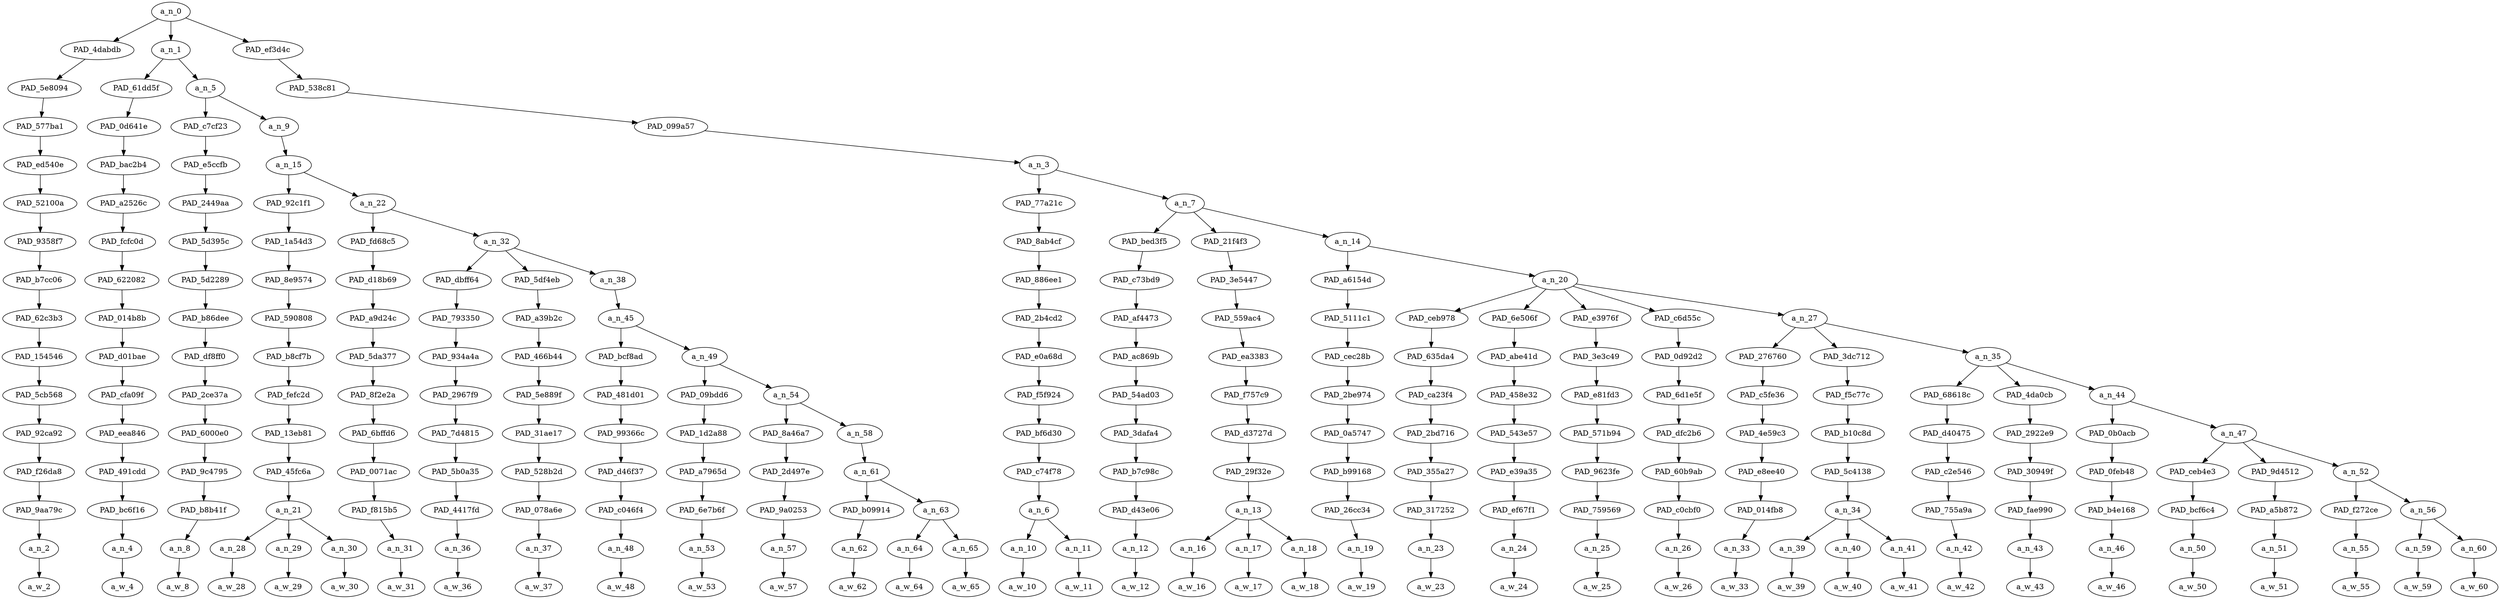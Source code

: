strict digraph "" {
	a_n_0	[div_dir=1,
		index=0,
		level=15,
		pos="10.978718171296295,15!",
		text_span="[0, 1, 2, 3, 4, 5, 6, 7, 8, 9, 10, 11, 12, 13, 14, 15, 16, 17, 18, 19, 20, 21, 22, 23, 24, 25, 26, 27, 28, 29, 30, 31, 32, 33, 34, \
35, 36, 37]",
		value=1.00000000];
	PAD_4dabdb	[div_dir=-1,
		index=1,
		level=14,
		pos="14.0,14!",
		text_span="[14]",
		value=0.01381108];
	a_n_0 -> PAD_4dabdb;
	a_n_1	[div_dir=1,
		index=0,
		level=14,
		pos="1.3951822916666667,14!",
		text_span="[0, 1, 2, 3, 4, 5, 6, 7, 8, 9, 10, 11, 12, 13]",
		value=0.22860116];
	a_n_0 -> a_n_1;
	PAD_ef3d4c	[div_dir=1,
		index=2,
		level=14,
		pos="17.540972222222223,14!",
		text_span="[15, 16, 17, 18, 19, 20, 21, 22, 23, 24, 25, 26, 27, 28, 29, 30, 31, 32, 33, 34, 35, 36, 37]",
		value=0.75711202];
	a_n_0 -> PAD_ef3d4c;
	PAD_5e8094	[div_dir=-1,
		index=2,
		level=13,
		pos="14.0,13!",
		text_span="[14]",
		value=0.01381108];
	PAD_4dabdb -> PAD_5e8094;
	PAD_577ba1	[div_dir=-1,
		index=3,
		level=12,
		pos="14.0,12!",
		text_span="[14]",
		value=0.01381108];
	PAD_5e8094 -> PAD_577ba1;
	PAD_ed540e	[div_dir=-1,
		index=3,
		level=11,
		pos="14.0,11!",
		text_span="[14]",
		value=0.01381108];
	PAD_577ba1 -> PAD_ed540e;
	PAD_52100a	[div_dir=-1,
		index=4,
		level=10,
		pos="14.0,10!",
		text_span="[14]",
		value=0.01381108];
	PAD_ed540e -> PAD_52100a;
	PAD_9358f7	[div_dir=-1,
		index=5,
		level=9,
		pos="14.0,9!",
		text_span="[14]",
		value=0.01381108];
	PAD_52100a -> PAD_9358f7;
	PAD_b7cc06	[div_dir=-1,
		index=7,
		level=8,
		pos="14.0,8!",
		text_span="[14]",
		value=0.01381108];
	PAD_9358f7 -> PAD_b7cc06;
	PAD_62c3b3	[div_dir=-1,
		index=7,
		level=7,
		pos="14.0,7!",
		text_span="[14]",
		value=0.01381108];
	PAD_b7cc06 -> PAD_62c3b3;
	PAD_154546	[div_dir=-1,
		index=8,
		level=6,
		pos="14.0,6!",
		text_span="[14]",
		value=0.01381108];
	PAD_62c3b3 -> PAD_154546;
	PAD_5cb568	[div_dir=-1,
		index=9,
		level=5,
		pos="14.0,5!",
		text_span="[14]",
		value=0.01381108];
	PAD_154546 -> PAD_5cb568;
	PAD_92ca92	[div_dir=-1,
		index=10,
		level=4,
		pos="14.0,4!",
		text_span="[14]",
		value=0.01381108];
	PAD_5cb568 -> PAD_92ca92;
	PAD_f26da8	[div_dir=-1,
		index=10,
		level=3,
		pos="14.0,3!",
		text_span="[14]",
		value=0.01381108];
	PAD_92ca92 -> PAD_f26da8;
	PAD_9aa79c	[div_dir=-1,
		index=11,
		level=2,
		pos="14.0,2!",
		text_span="[14]",
		value=0.01381108];
	PAD_f26da8 -> PAD_9aa79c;
	a_n_2	[div_dir=-1,
		index=14,
		level=1,
		pos="14.0,1!",
		text_span="[14]",
		value=0.01381108];
	PAD_9aa79c -> a_n_2;
	a_w_2	[div_dir=0,
		index=14,
		level=0,
		pos="14,0!",
		text_span="[14]",
		value=but];
	a_n_2 -> a_w_2;
	PAD_61dd5f	[div_dir=1,
		index=0,
		level=13,
		pos="0.0,13!",
		text_span="[0]",
		value=0.01861514];
	a_n_1 -> PAD_61dd5f;
	a_n_5	[div_dir=1,
		index=1,
		level=13,
		pos="2.7903645833333335,13!",
		text_span="[1, 2, 3, 4, 5, 6, 7, 8, 9, 10, 11, 12, 13]",
		value=0.20985463];
	a_n_1 -> a_n_5;
	PAD_0d641e	[div_dir=1,
		index=0,
		level=12,
		pos="0.0,12!",
		text_span="[0]",
		value=0.01861514];
	PAD_61dd5f -> PAD_0d641e;
	PAD_bac2b4	[div_dir=1,
		index=0,
		level=11,
		pos="0.0,11!",
		text_span="[0]",
		value=0.01861514];
	PAD_0d641e -> PAD_bac2b4;
	PAD_a2526c	[div_dir=1,
		index=0,
		level=10,
		pos="0.0,10!",
		text_span="[0]",
		value=0.01861514];
	PAD_bac2b4 -> PAD_a2526c;
	PAD_fcfc0d	[div_dir=1,
		index=0,
		level=9,
		pos="0.0,9!",
		text_span="[0]",
		value=0.01861514];
	PAD_a2526c -> PAD_fcfc0d;
	PAD_622082	[div_dir=1,
		index=0,
		level=8,
		pos="0.0,8!",
		text_span="[0]",
		value=0.01861514];
	PAD_fcfc0d -> PAD_622082;
	PAD_014b8b	[div_dir=1,
		index=0,
		level=7,
		pos="0.0,7!",
		text_span="[0]",
		value=0.01861514];
	PAD_622082 -> PAD_014b8b;
	PAD_d01bae	[div_dir=1,
		index=0,
		level=6,
		pos="0.0,6!",
		text_span="[0]",
		value=0.01861514];
	PAD_014b8b -> PAD_d01bae;
	PAD_cfa09f	[div_dir=1,
		index=0,
		level=5,
		pos="0.0,5!",
		text_span="[0]",
		value=0.01861514];
	PAD_d01bae -> PAD_cfa09f;
	PAD_eea846	[div_dir=1,
		index=0,
		level=4,
		pos="0.0,4!",
		text_span="[0]",
		value=0.01861514];
	PAD_cfa09f -> PAD_eea846;
	PAD_491cdd	[div_dir=1,
		index=0,
		level=3,
		pos="0.0,3!",
		text_span="[0]",
		value=0.01861514];
	PAD_eea846 -> PAD_491cdd;
	PAD_bc6f16	[div_dir=1,
		index=0,
		level=2,
		pos="0.0,2!",
		text_span="[0]",
		value=0.01861514];
	PAD_491cdd -> PAD_bc6f16;
	a_n_4	[div_dir=1,
		index=0,
		level=1,
		pos="0.0,1!",
		text_span="[0]",
		value=0.01861514];
	PAD_bc6f16 -> a_n_4;
	a_w_4	[div_dir=0,
		index=0,
		level=0,
		pos="0,0!",
		text_span="[0]",
		value=i];
	a_n_4 -> a_w_4;
	PAD_c7cf23	[div_dir=1,
		index=1,
		level=12,
		pos="1.0,12!",
		text_span="[1]",
		value=0.01689785];
	a_n_5 -> PAD_c7cf23;
	a_n_9	[div_dir=1,
		index=2,
		level=12,
		pos="4.580729166666667,12!",
		text_span="[2, 3, 4, 5, 6, 7, 8, 9, 10, 11, 12, 13]",
		value=0.19286355];
	a_n_5 -> a_n_9;
	PAD_e5ccfb	[div_dir=1,
		index=1,
		level=11,
		pos="1.0,11!",
		text_span="[1]",
		value=0.01689785];
	PAD_c7cf23 -> PAD_e5ccfb;
	PAD_2449aa	[div_dir=1,
		index=1,
		level=10,
		pos="1.0,10!",
		text_span="[1]",
		value=0.01689785];
	PAD_e5ccfb -> PAD_2449aa;
	PAD_5d395c	[div_dir=1,
		index=1,
		level=9,
		pos="1.0,9!",
		text_span="[1]",
		value=0.01689785];
	PAD_2449aa -> PAD_5d395c;
	PAD_5d2289	[div_dir=1,
		index=1,
		level=8,
		pos="1.0,8!",
		text_span="[1]",
		value=0.01689785];
	PAD_5d395c -> PAD_5d2289;
	PAD_b86dee	[div_dir=1,
		index=1,
		level=7,
		pos="1.0,7!",
		text_span="[1]",
		value=0.01689785];
	PAD_5d2289 -> PAD_b86dee;
	PAD_df8ff0	[div_dir=1,
		index=1,
		level=6,
		pos="1.0,6!",
		text_span="[1]",
		value=0.01689785];
	PAD_b86dee -> PAD_df8ff0;
	PAD_2ce37a	[div_dir=1,
		index=1,
		level=5,
		pos="1.0,5!",
		text_span="[1]",
		value=0.01689785];
	PAD_df8ff0 -> PAD_2ce37a;
	PAD_6000e0	[div_dir=1,
		index=1,
		level=4,
		pos="1.0,4!",
		text_span="[1]",
		value=0.01689785];
	PAD_2ce37a -> PAD_6000e0;
	PAD_9c4795	[div_dir=1,
		index=1,
		level=3,
		pos="1.0,3!",
		text_span="[1]",
		value=0.01689785];
	PAD_6000e0 -> PAD_9c4795;
	PAD_b8b41f	[div_dir=1,
		index=1,
		level=2,
		pos="1.0,2!",
		text_span="[1]",
		value=0.01689785];
	PAD_9c4795 -> PAD_b8b41f;
	a_n_8	[div_dir=1,
		index=1,
		level=1,
		pos="1.0,1!",
		text_span="[1]",
		value=0.01689785];
	PAD_b8b41f -> a_n_8;
	a_w_8	[div_dir=0,
		index=1,
		level=0,
		pos="1,0!",
		text_span="[1]",
		value=know];
	a_n_8 -> a_w_8;
	a_n_15	[div_dir=1,
		index=2,
		level=11,
		pos="4.580729166666667,11!",
		text_span="[2, 3, 4, 5, 6, 7, 8, 9, 10, 11, 12, 13]",
		value=0.19278354];
	a_n_9 -> a_n_15;
	PAD_92c1f1	[div_dir=1,
		index=2,
		level=10,
		pos="3.0,10!",
		text_span="[2, 3, 4]",
		value=0.05016528];
	a_n_15 -> PAD_92c1f1;
	a_n_22	[div_dir=1,
		index=3,
		level=10,
		pos="6.161458333333334,10!",
		text_span="[5, 6, 7, 8, 9, 10, 11, 12, 13]",
		value=0.14253825];
	a_n_15 -> a_n_22;
	PAD_1a54d3	[div_dir=1,
		index=2,
		level=9,
		pos="3.0,9!",
		text_span="[2, 3, 4]",
		value=0.05016528];
	PAD_92c1f1 -> PAD_1a54d3;
	PAD_8e9574	[div_dir=1,
		index=2,
		level=8,
		pos="3.0,8!",
		text_span="[2, 3, 4]",
		value=0.05016528];
	PAD_1a54d3 -> PAD_8e9574;
	PAD_590808	[div_dir=1,
		index=2,
		level=7,
		pos="3.0,7!",
		text_span="[2, 3, 4]",
		value=0.05016528];
	PAD_8e9574 -> PAD_590808;
	PAD_b8cf7b	[div_dir=1,
		index=2,
		level=6,
		pos="3.0,6!",
		text_span="[2, 3, 4]",
		value=0.05016528];
	PAD_590808 -> PAD_b8cf7b;
	PAD_fefc2d	[div_dir=1,
		index=2,
		level=5,
		pos="3.0,5!",
		text_span="[2, 3, 4]",
		value=0.05016528];
	PAD_b8cf7b -> PAD_fefc2d;
	PAD_13eb81	[div_dir=1,
		index=2,
		level=4,
		pos="3.0,4!",
		text_span="[2, 3, 4]",
		value=0.05016528];
	PAD_fefc2d -> PAD_13eb81;
	PAD_45fc6a	[div_dir=1,
		index=2,
		level=3,
		pos="3.0,3!",
		text_span="[2, 3, 4]",
		value=0.05016528];
	PAD_13eb81 -> PAD_45fc6a;
	a_n_21	[div_dir=1,
		index=2,
		level=2,
		pos="3.0,2!",
		text_span="[2, 3, 4]",
		value=0.05016528];
	PAD_45fc6a -> a_n_21;
	a_n_28	[div_dir=1,
		index=2,
		level=1,
		pos="2.0,1!",
		text_span="[2]",
		value=0.01495172];
	a_n_21 -> a_n_28;
	a_n_29	[div_dir=-1,
		index=3,
		level=1,
		pos="3.0,1!",
		text_span="[3]",
		value=0.01676334];
	a_n_21 -> a_n_29;
	a_n_30	[div_dir=-1,
		index=4,
		level=1,
		pos="4.0,1!",
		text_span="[4]",
		value=0.01841698];
	a_n_21 -> a_n_30;
	a_w_28	[div_dir=0,
		index=2,
		level=0,
		pos="2,0!",
		text_span="[2]",
		value=my];
	a_n_28 -> a_w_28;
	a_w_29	[div_dir=0,
		index=3,
		level=0,
		pos="3,0!",
		text_span="[3]",
		value=previous];
	a_n_29 -> a_w_29;
	a_w_30	[div_dir=0,
		index=4,
		level=0,
		pos="4,0!",
		text_span="[4]",
		value=post];
	a_n_30 -> a_w_30;
	PAD_fd68c5	[div_dir=-1,
		index=3,
		level=9,
		pos="5.0,9!",
		text_span="[5]",
		value=0.01362501];
	a_n_22 -> PAD_fd68c5;
	a_n_32	[div_dir=1,
		index=4,
		level=9,
		pos="7.322916666666667,9!",
		text_span="[6, 7, 8, 9, 10, 11, 12, 13]",
		value=0.12884018];
	a_n_22 -> a_n_32;
	PAD_d18b69	[div_dir=-1,
		index=3,
		level=8,
		pos="5.0,8!",
		text_span="[5]",
		value=0.01362501];
	PAD_fd68c5 -> PAD_d18b69;
	PAD_a9d24c	[div_dir=-1,
		index=3,
		level=7,
		pos="5.0,7!",
		text_span="[5]",
		value=0.01362501];
	PAD_d18b69 -> PAD_a9d24c;
	PAD_5da377	[div_dir=-1,
		index=3,
		level=6,
		pos="5.0,6!",
		text_span="[5]",
		value=0.01362501];
	PAD_a9d24c -> PAD_5da377;
	PAD_8f2e2a	[div_dir=-1,
		index=3,
		level=5,
		pos="5.0,5!",
		text_span="[5]",
		value=0.01362501];
	PAD_5da377 -> PAD_8f2e2a;
	PAD_6bffd6	[div_dir=-1,
		index=3,
		level=4,
		pos="5.0,4!",
		text_span="[5]",
		value=0.01362501];
	PAD_8f2e2a -> PAD_6bffd6;
	PAD_0071ac	[div_dir=-1,
		index=3,
		level=3,
		pos="5.0,3!",
		text_span="[5]",
		value=0.01362501];
	PAD_6bffd6 -> PAD_0071ac;
	PAD_f815b5	[div_dir=-1,
		index=3,
		level=2,
		pos="5.0,2!",
		text_span="[5]",
		value=0.01362501];
	PAD_0071ac -> PAD_f815b5;
	a_n_31	[div_dir=-1,
		index=5,
		level=1,
		pos="5.0,1!",
		text_span="[5]",
		value=0.01362501];
	PAD_f815b5 -> a_n_31;
	a_w_31	[div_dir=0,
		index=5,
		level=0,
		pos="5,0!",
		text_span="[5]",
		value=was];
	a_n_31 -> a_w_31;
	PAD_dbff64	[div_dir=1,
		index=4,
		level=8,
		pos="6.0,8!",
		text_span="[6]",
		value=0.01237851];
	a_n_32 -> PAD_dbff64;
	PAD_5df4eb	[div_dir=1,
		index=5,
		level=8,
		pos="7.0,8!",
		text_span="[7]",
		value=0.03217468];
	a_n_32 -> PAD_5df4eb;
	a_n_38	[div_dir=1,
		index=6,
		level=8,
		pos="8.96875,8!",
		text_span="[8, 9, 10, 11, 12, 13]",
		value=0.08420288];
	a_n_32 -> a_n_38;
	PAD_793350	[div_dir=1,
		index=4,
		level=7,
		pos="6.0,7!",
		text_span="[6]",
		value=0.01237851];
	PAD_dbff64 -> PAD_793350;
	PAD_934a4a	[div_dir=1,
		index=4,
		level=6,
		pos="6.0,6!",
		text_span="[6]",
		value=0.01237851];
	PAD_793350 -> PAD_934a4a;
	PAD_2967f9	[div_dir=1,
		index=4,
		level=5,
		pos="6.0,5!",
		text_span="[6]",
		value=0.01237851];
	PAD_934a4a -> PAD_2967f9;
	PAD_7d4815	[div_dir=1,
		index=4,
		level=4,
		pos="6.0,4!",
		text_span="[6]",
		value=0.01237851];
	PAD_2967f9 -> PAD_7d4815;
	PAD_5b0a35	[div_dir=1,
		index=4,
		level=3,
		pos="6.0,3!",
		text_span="[6]",
		value=0.01237851];
	PAD_7d4815 -> PAD_5b0a35;
	PAD_4417fd	[div_dir=1,
		index=4,
		level=2,
		pos="6.0,2!",
		text_span="[6]",
		value=0.01237851];
	PAD_5b0a35 -> PAD_4417fd;
	a_n_36	[div_dir=1,
		index=6,
		level=1,
		pos="6.0,1!",
		text_span="[6]",
		value=0.01237851];
	PAD_4417fd -> a_n_36;
	a_w_36	[div_dir=0,
		index=6,
		level=0,
		pos="6,0!",
		text_span="[6]",
		value=pretty];
	a_n_36 -> a_w_36;
	PAD_a39b2c	[div_dir=1,
		index=5,
		level=7,
		pos="7.0,7!",
		text_span="[7]",
		value=0.03217468];
	PAD_5df4eb -> PAD_a39b2c;
	PAD_466b44	[div_dir=1,
		index=5,
		level=6,
		pos="7.0,6!",
		text_span="[7]",
		value=0.03217468];
	PAD_a39b2c -> PAD_466b44;
	PAD_5e889f	[div_dir=1,
		index=5,
		level=5,
		pos="7.0,5!",
		text_span="[7]",
		value=0.03217468];
	PAD_466b44 -> PAD_5e889f;
	PAD_31ae17	[div_dir=1,
		index=5,
		level=4,
		pos="7.0,4!",
		text_span="[7]",
		value=0.03217468];
	PAD_5e889f -> PAD_31ae17;
	PAD_528b2d	[div_dir=1,
		index=5,
		level=3,
		pos="7.0,3!",
		text_span="[7]",
		value=0.03217468];
	PAD_31ae17 -> PAD_528b2d;
	PAD_078a6e	[div_dir=1,
		index=5,
		level=2,
		pos="7.0,2!",
		text_span="[7]",
		value=0.03217468];
	PAD_528b2d -> PAD_078a6e;
	a_n_37	[div_dir=1,
		index=7,
		level=1,
		pos="7.0,1!",
		text_span="[7]",
		value=0.03217468];
	PAD_078a6e -> a_n_37;
	a_w_37	[div_dir=0,
		index=7,
		level=0,
		pos="7,0!",
		text_span="[7]",
		value=cucked];
	a_n_37 -> a_w_37;
	a_n_45	[div_dir=1,
		index=6,
		level=7,
		pos="8.96875,7!",
		text_span="[8, 9, 10, 11, 12, 13]",
		value=0.08418683];
	a_n_38 -> a_n_45;
	PAD_bcf8ad	[div_dir=1,
		index=6,
		level=6,
		pos="8.0,6!",
		text_span="[8]",
		value=0.01163744];
	a_n_45 -> PAD_bcf8ad;
	a_n_49	[div_dir=-1,
		index=7,
		level=6,
		pos="9.9375,6!",
		text_span="[9, 10, 11, 12, 13]",
		value=0.07253334];
	a_n_45 -> a_n_49;
	PAD_481d01	[div_dir=1,
		index=6,
		level=5,
		pos="8.0,5!",
		text_span="[8]",
		value=0.01163744];
	PAD_bcf8ad -> PAD_481d01;
	PAD_99366c	[div_dir=1,
		index=6,
		level=4,
		pos="8.0,4!",
		text_span="[8]",
		value=0.01163744];
	PAD_481d01 -> PAD_99366c;
	PAD_d46f37	[div_dir=1,
		index=6,
		level=3,
		pos="8.0,3!",
		text_span="[8]",
		value=0.01163744];
	PAD_99366c -> PAD_d46f37;
	PAD_c046f4	[div_dir=1,
		index=6,
		level=2,
		pos="8.0,2!",
		text_span="[8]",
		value=0.01163744];
	PAD_d46f37 -> PAD_c046f4;
	a_n_48	[div_dir=1,
		index=8,
		level=1,
		pos="8.0,1!",
		text_span="[8]",
		value=0.01163744];
	PAD_c046f4 -> a_n_48;
	a_w_48	[div_dir=0,
		index=8,
		level=0,
		pos="8,0!",
		text_span="[8]",
		value=i1];
	a_n_48 -> a_w_48;
	PAD_09bdd6	[div_dir=1,
		index=7,
		level=5,
		pos="9.0,5!",
		text_span="[9]",
		value=0.01254735];
	a_n_49 -> PAD_09bdd6;
	a_n_54	[div_dir=-1,
		index=8,
		level=5,
		pos="10.875,5!",
		text_span="[10, 11, 12, 13]",
		value=0.05998543];
	a_n_49 -> a_n_54;
	PAD_1d2a88	[div_dir=1,
		index=7,
		level=4,
		pos="9.0,4!",
		text_span="[9]",
		value=0.01254735];
	PAD_09bdd6 -> PAD_1d2a88;
	PAD_a7965d	[div_dir=1,
		index=7,
		level=3,
		pos="9.0,3!",
		text_span="[9]",
		value=0.01254735];
	PAD_1d2a88 -> PAD_a7965d;
	PAD_6e7b6f	[div_dir=1,
		index=7,
		level=2,
		pos="9.0,2!",
		text_span="[9]",
		value=0.01254735];
	PAD_a7965d -> PAD_6e7b6f;
	a_n_53	[div_dir=1,
		index=9,
		level=1,
		pos="9.0,1!",
		text_span="[9]",
		value=0.01254735];
	PAD_6e7b6f -> a_n_53;
	a_w_53	[div_dir=0,
		index=9,
		level=0,
		pos="9,0!",
		text_span="[9]",
		value=believe];
	a_n_53 -> a_w_53;
	PAD_8a46a7	[div_dir=1,
		index=8,
		level=4,
		pos="10.0,4!",
		text_span="[10]",
		value=0.01155186];
	a_n_54 -> PAD_8a46a7;
	a_n_58	[div_dir=-1,
		index=9,
		level=4,
		pos="11.75,4!",
		text_span="[11, 12, 13]",
		value=0.04842163];
	a_n_54 -> a_n_58;
	PAD_2d497e	[div_dir=1,
		index=8,
		level=3,
		pos="10.0,3!",
		text_span="[10]",
		value=0.01155186];
	PAD_8a46a7 -> PAD_2d497e;
	PAD_9a0253	[div_dir=1,
		index=8,
		level=2,
		pos="10.0,2!",
		text_span="[10]",
		value=0.01155186];
	PAD_2d497e -> PAD_9a0253;
	a_n_57	[div_dir=1,
		index=10,
		level=1,
		pos="10.0,1!",
		text_span="[10]",
		value=0.01155186];
	PAD_9a0253 -> a_n_57;
	a_w_57	[div_dir=0,
		index=10,
		level=0,
		pos="10,0!",
		text_span="[10]",
		value=in];
	a_n_57 -> a_w_57;
	a_n_61	[div_dir=-1,
		index=9,
		level=3,
		pos="11.75,3!",
		text_span="[11, 12, 13]",
		value=0.04839706];
	a_n_58 -> a_n_61;
	PAD_b09914	[div_dir=1,
		index=9,
		level=2,
		pos="11.0,2!",
		text_span="[11]",
		value=0.01676418];
	a_n_61 -> PAD_b09914;
	a_n_63	[div_dir=-1,
		index=10,
		level=2,
		pos="12.5,2!",
		text_span="[12, 13]",
		value=0.03160831];
	a_n_61 -> a_n_63;
	a_n_62	[div_dir=1,
		index=11,
		level=1,
		pos="11.0,1!",
		text_span="[11]",
		value=0.01676418];
	PAD_b09914 -> a_n_62;
	a_w_62	[div_dir=0,
		index=11,
		level=0,
		pos="11,0!",
		text_span="[11]",
		value=enforcing];
	a_n_62 -> a_w_62;
	a_n_64	[div_dir=1,
		index=12,
		level=1,
		pos="12.0,1!",
		text_span="[12]",
		value=0.01369465];
	a_n_63 -> a_n_64;
	a_n_65	[div_dir=-1,
		index=13,
		level=1,
		pos="13.0,1!",
		text_span="[13]",
		value=0.01783949];
	a_n_63 -> a_n_65;
	a_w_64	[div_dir=0,
		index=12,
		level=0,
		pos="12,0!",
		text_span="[12]",
		value=the];
	a_n_64 -> a_w_64;
	a_w_65	[div_dir=0,
		index=13,
		level=0,
		pos="13,0!",
		text_span="[13]",
		value=law];
	a_n_65 -> a_w_65;
	PAD_538c81	[div_dir=1,
		index=3,
		level=13,
		pos="17.540972222222223,13!",
		text_span="[15, 16, 17, 18, 19, 20, 21, 22, 23, 24, 25, 26, 27, 28, 29, 30, 31, 32, 33, 34, 35, 36, 37]",
		value=0.75711202];
	PAD_ef3d4c -> PAD_538c81;
	PAD_099a57	[div_dir=1,
		index=4,
		level=12,
		pos="17.540972222222223,12!",
		text_span="[15, 16, 17, 18, 19, 20, 21, 22, 23, 24, 25, 26, 27, 28, 29, 30, 31, 32, 33, 34, 35, 36, 37]",
		value=0.75711202];
	PAD_538c81 -> PAD_099a57;
	a_n_3	[div_dir=1,
		index=4,
		level=11,
		pos="17.540972222222223,11!",
		text_span="[15, 16, 17, 18, 19, 20, 21, 22, 23, 24, 25, 26, 27, 28, 29, 30, 31, 32, 33, 34, 35, 36, 37]",
		value=0.75711202];
	PAD_099a57 -> a_n_3;
	PAD_77a21c	[div_dir=1,
		index=5,
		level=10,
		pos="15.5,10!",
		text_span="[15, 16]",
		value=0.03581662];
	a_n_3 -> PAD_77a21c;
	a_n_7	[div_dir=1,
		index=6,
		level=10,
		pos="19.581944444444446,10!",
		text_span="[17, 18, 19, 20, 21, 22, 23, 24, 25, 26, 27, 28, 29, 30, 31, 32, 33, 34, 35, 36, 37]",
		value=0.72079147];
	a_n_3 -> a_n_7;
	PAD_8ab4cf	[div_dir=1,
		index=6,
		level=9,
		pos="15.5,9!",
		text_span="[15, 16]",
		value=0.03581662];
	PAD_77a21c -> PAD_8ab4cf;
	PAD_886ee1	[div_dir=1,
		index=8,
		level=8,
		pos="15.5,8!",
		text_span="[15, 16]",
		value=0.03581662];
	PAD_8ab4cf -> PAD_886ee1;
	PAD_2b4cd2	[div_dir=1,
		index=8,
		level=7,
		pos="15.5,7!",
		text_span="[15, 16]",
		value=0.03581662];
	PAD_886ee1 -> PAD_2b4cd2;
	PAD_e0a68d	[div_dir=1,
		index=9,
		level=6,
		pos="15.5,6!",
		text_span="[15, 16]",
		value=0.03581662];
	PAD_2b4cd2 -> PAD_e0a68d;
	PAD_f5f924	[div_dir=1,
		index=10,
		level=5,
		pos="15.5,5!",
		text_span="[15, 16]",
		value=0.03581662];
	PAD_e0a68d -> PAD_f5f924;
	PAD_bf6d30	[div_dir=1,
		index=11,
		level=4,
		pos="15.5,4!",
		text_span="[15, 16]",
		value=0.03581662];
	PAD_f5f924 -> PAD_bf6d30;
	PAD_c74f78	[div_dir=1,
		index=11,
		level=3,
		pos="15.5,3!",
		text_span="[15, 16]",
		value=0.03581662];
	PAD_bf6d30 -> PAD_c74f78;
	a_n_6	[div_dir=1,
		index=12,
		level=2,
		pos="15.5,2!",
		text_span="[15, 16]",
		value=0.03581662];
	PAD_c74f78 -> a_n_6;
	a_n_10	[div_dir=-1,
		index=15,
		level=1,
		pos="15.0,1!",
		text_span="[15]",
		value=0.01591068];
	a_n_6 -> a_n_10;
	a_n_11	[div_dir=1,
		index=16,
		level=1,
		pos="16.0,1!",
		text_span="[16]",
		value=0.01987982];
	a_n_6 -> a_n_11;
	a_w_10	[div_dir=0,
		index=15,
		level=0,
		pos="15,0!",
		text_span="[15]",
		value=this];
	a_n_10 -> a_w_10;
	a_w_11	[div_dir=0,
		index=16,
		level=0,
		pos="16,0!",
		text_span="[16]",
		value=guy];
	a_n_11 -> a_w_11;
	PAD_bed3f5	[div_dir=-1,
		index=7,
		level=9,
		pos="17.0,9!",
		text_span="[17]",
		value=0.01356522];
	a_n_7 -> PAD_bed3f5;
	PAD_21f4f3	[div_dir=1,
		index=8,
		level=9,
		pos="19.0,9!",
		text_span="[18, 19, 20]",
		value=0.04874378];
	a_n_7 -> PAD_21f4f3;
	a_n_14	[div_dir=1,
		index=9,
		level=9,
		pos="22.745833333333334,9!",
		text_span="[21, 22, 23, 24, 25, 26, 27, 28, 29, 30, 31, 32, 33, 34, 35, 36, 37]",
		value=0.65796588];
	a_n_7 -> a_n_14;
	PAD_c73bd9	[div_dir=-1,
		index=9,
		level=8,
		pos="17.0,8!",
		text_span="[17]",
		value=0.01356522];
	PAD_bed3f5 -> PAD_c73bd9;
	PAD_af4473	[div_dir=-1,
		index=9,
		level=7,
		pos="17.0,7!",
		text_span="[17]",
		value=0.01356522];
	PAD_c73bd9 -> PAD_af4473;
	PAD_ac869b	[div_dir=-1,
		index=10,
		level=6,
		pos="17.0,6!",
		text_span="[17]",
		value=0.01356522];
	PAD_af4473 -> PAD_ac869b;
	PAD_54ad03	[div_dir=-1,
		index=11,
		level=5,
		pos="17.0,5!",
		text_span="[17]",
		value=0.01356522];
	PAD_ac869b -> PAD_54ad03;
	PAD_3dafa4	[div_dir=-1,
		index=12,
		level=4,
		pos="17.0,4!",
		text_span="[17]",
		value=0.01356522];
	PAD_54ad03 -> PAD_3dafa4;
	PAD_b7c98c	[div_dir=-1,
		index=12,
		level=3,
		pos="17.0,3!",
		text_span="[17]",
		value=0.01356522];
	PAD_3dafa4 -> PAD_b7c98c;
	PAD_d43e06	[div_dir=-1,
		index=13,
		level=2,
		pos="17.0,2!",
		text_span="[17]",
		value=0.01356522];
	PAD_b7c98c -> PAD_d43e06;
	a_n_12	[div_dir=-1,
		index=17,
		level=1,
		pos="17.0,1!",
		text_span="[17]",
		value=0.01356522];
	PAD_d43e06 -> a_n_12;
	a_w_12	[div_dir=0,
		index=17,
		level=0,
		pos="17,0!",
		text_span="[17]",
		value=was1];
	a_n_12 -> a_w_12;
	PAD_3e5447	[div_dir=1,
		index=10,
		level=8,
		pos="19.0,8!",
		text_span="[18, 19, 20]",
		value=0.04874378];
	PAD_21f4f3 -> PAD_3e5447;
	PAD_559ac4	[div_dir=1,
		index=10,
		level=7,
		pos="19.0,7!",
		text_span="[18, 19, 20]",
		value=0.04874378];
	PAD_3e5447 -> PAD_559ac4;
	PAD_ea3383	[div_dir=1,
		index=11,
		level=6,
		pos="19.0,6!",
		text_span="[18, 19, 20]",
		value=0.04874378];
	PAD_559ac4 -> PAD_ea3383;
	PAD_f757c9	[div_dir=1,
		index=12,
		level=5,
		pos="19.0,5!",
		text_span="[18, 19, 20]",
		value=0.04874378];
	PAD_ea3383 -> PAD_f757c9;
	PAD_d3727d	[div_dir=1,
		index=13,
		level=4,
		pos="19.0,4!",
		text_span="[18, 19, 20]",
		value=0.04874378];
	PAD_f757c9 -> PAD_d3727d;
	PAD_29f32e	[div_dir=1,
		index=13,
		level=3,
		pos="19.0,3!",
		text_span="[18, 19, 20]",
		value=0.04874378];
	PAD_d3727d -> PAD_29f32e;
	a_n_13	[div_dir=1,
		index=14,
		level=2,
		pos="19.0,2!",
		text_span="[18, 19, 20]",
		value=0.04874378];
	PAD_29f32e -> a_n_13;
	a_n_16	[div_dir=-1,
		index=18,
		level=1,
		pos="18.0,1!",
		text_span="[18]",
		value=0.01344965];
	a_n_13 -> a_n_16;
	a_n_17	[div_dir=-1,
		index=19,
		level=1,
		pos="19.0,1!",
		text_span="[19]",
		value=0.01462908];
	a_n_13 -> a_n_17;
	a_n_18	[div_dir=1,
		index=20,
		level=1,
		pos="20.0,1!",
		text_span="[20]",
		value=0.02062019];
	a_n_13 -> a_n_18;
	a_w_16	[div_dir=0,
		index=18,
		level=0,
		pos="18,0!",
		text_span="[18]",
		value=a];
	a_n_16 -> a_w_16;
	a_w_17	[div_dir=0,
		index=19,
		level=0,
		pos="19,0!",
		text_span="[19]",
		value=good];
	a_n_17 -> a_w_17;
	a_w_18	[div_dir=0,
		index=20,
		level=0,
		pos="20,0!",
		text_span="[20]",
		value=kid];
	a_n_18 -> a_w_18;
	PAD_a6154d	[div_dir=-1,
		index=11,
		level=8,
		pos="21.0,8!",
		text_span="[21]",
		value=0.01506779];
	a_n_14 -> PAD_a6154d;
	a_n_20	[div_dir=1,
		index=12,
		level=8,
		pos="24.491666666666667,8!",
		text_span="[22, 23, 24, 25, 26, 27, 28, 29, 30, 31, 32, 33, 34, 35, 36, 37]",
		value=0.64234809];
	a_n_14 -> a_n_20;
	PAD_5111c1	[div_dir=-1,
		index=11,
		level=7,
		pos="21.0,7!",
		text_span="[21]",
		value=0.01506779];
	PAD_a6154d -> PAD_5111c1;
	PAD_cec28b	[div_dir=-1,
		index=12,
		level=6,
		pos="21.0,6!",
		text_span="[21]",
		value=0.01506779];
	PAD_5111c1 -> PAD_cec28b;
	PAD_2be974	[div_dir=-1,
		index=13,
		level=5,
		pos="21.0,5!",
		text_span="[21]",
		value=0.01506779];
	PAD_cec28b -> PAD_2be974;
	PAD_0a5747	[div_dir=-1,
		index=14,
		level=4,
		pos="21.0,4!",
		text_span="[21]",
		value=0.01506779];
	PAD_2be974 -> PAD_0a5747;
	PAD_b99168	[div_dir=-1,
		index=14,
		level=3,
		pos="21.0,3!",
		text_span="[21]",
		value=0.01506779];
	PAD_0a5747 -> PAD_b99168;
	PAD_26cc34	[div_dir=-1,
		index=15,
		level=2,
		pos="21.0,2!",
		text_span="[21]",
		value=0.01506779];
	PAD_b99168 -> PAD_26cc34;
	a_n_19	[div_dir=-1,
		index=21,
		level=1,
		pos="21.0,1!",
		text_span="[21]",
		value=0.01506779];
	PAD_26cc34 -> a_n_19;
	a_w_19	[div_dir=0,
		index=21,
		level=0,
		pos="21,0!",
		text_span="[21]",
		value=why];
	a_n_19 -> a_w_19;
	PAD_ceb978	[div_dir=1,
		index=12,
		level=7,
		pos="22.0,7!",
		text_span="[22]",
		value=0.01358504];
	a_n_20 -> PAD_ceb978;
	PAD_6e506f	[div_dir=1,
		index=13,
		level=7,
		pos="23.0,7!",
		text_span="[23]",
		value=0.01404000];
	a_n_20 -> PAD_6e506f;
	PAD_e3976f	[div_dir=1,
		index=14,
		level=7,
		pos="24.0,7!",
		text_span="[24]",
		value=0.01473817];
	a_n_20 -> PAD_e3976f;
	PAD_c6d55c	[div_dir=-1,
		index=15,
		level=7,
		pos="25.0,7!",
		text_span="[25]",
		value=0.01389321];
	a_n_20 -> PAD_c6d55c;
	a_n_27	[div_dir=1,
		index=16,
		level=7,
		pos="28.458333333333332,7!",
		text_span="[26, 27, 28, 29, 30, 31, 32, 33, 34, 35, 36, 37]",
		value=0.58551887];
	a_n_20 -> a_n_27;
	PAD_635da4	[div_dir=1,
		index=13,
		level=6,
		pos="22.0,6!",
		text_span="[22]",
		value=0.01358504];
	PAD_ceb978 -> PAD_635da4;
	PAD_ca23f4	[div_dir=1,
		index=14,
		level=5,
		pos="22.0,5!",
		text_span="[22]",
		value=0.01358504];
	PAD_635da4 -> PAD_ca23f4;
	PAD_2bd716	[div_dir=1,
		index=15,
		level=4,
		pos="22.0,4!",
		text_span="[22]",
		value=0.01358504];
	PAD_ca23f4 -> PAD_2bd716;
	PAD_355a27	[div_dir=1,
		index=15,
		level=3,
		pos="22.0,3!",
		text_span="[22]",
		value=0.01358504];
	PAD_2bd716 -> PAD_355a27;
	PAD_317252	[div_dir=1,
		index=16,
		level=2,
		pos="22.0,2!",
		text_span="[22]",
		value=0.01358504];
	PAD_355a27 -> PAD_317252;
	a_n_23	[div_dir=1,
		index=22,
		level=1,
		pos="22.0,1!",
		text_span="[22]",
		value=0.01358504];
	PAD_317252 -> a_n_23;
	a_w_23	[div_dir=0,
		index=22,
		level=0,
		pos="22,0!",
		text_span="[22]",
		value=can];
	a_n_23 -> a_w_23;
	PAD_abe41d	[div_dir=1,
		index=14,
		level=6,
		pos="23.0,6!",
		text_span="[23]",
		value=0.01404000];
	PAD_6e506f -> PAD_abe41d;
	PAD_458e32	[div_dir=1,
		index=15,
		level=5,
		pos="23.0,5!",
		text_span="[23]",
		value=0.01404000];
	PAD_abe41d -> PAD_458e32;
	PAD_543e57	[div_dir=1,
		index=16,
		level=4,
		pos="23.0,4!",
		text_span="[23]",
		value=0.01404000];
	PAD_458e32 -> PAD_543e57;
	PAD_e39a35	[div_dir=1,
		index=16,
		level=3,
		pos="23.0,3!",
		text_span="[23]",
		value=0.01404000];
	PAD_543e57 -> PAD_e39a35;
	PAD_ef67f1	[div_dir=1,
		index=17,
		level=2,
		pos="23.0,2!",
		text_span="[23]",
		value=0.01404000];
	PAD_e39a35 -> PAD_ef67f1;
	a_n_24	[div_dir=1,
		index=23,
		level=1,
		pos="23.0,1!",
		text_span="[23]",
		value=0.01404000];
	PAD_ef67f1 -> a_n_24;
	a_w_24	[div_dir=0,
		index=23,
		level=0,
		pos="23,0!",
		text_span="[23]",
		value=not];
	a_n_24 -> a_w_24;
	PAD_3e3c49	[div_dir=1,
		index=15,
		level=6,
		pos="24.0,6!",
		text_span="[24]",
		value=0.01473817];
	PAD_e3976f -> PAD_3e3c49;
	PAD_e81fd3	[div_dir=1,
		index=16,
		level=5,
		pos="24.0,5!",
		text_span="[24]",
		value=0.01473817];
	PAD_3e3c49 -> PAD_e81fd3;
	PAD_571b94	[div_dir=1,
		index=17,
		level=4,
		pos="24.0,4!",
		text_span="[24]",
		value=0.01473817];
	PAD_e81fd3 -> PAD_571b94;
	PAD_9623fe	[div_dir=1,
		index=17,
		level=3,
		pos="24.0,3!",
		text_span="[24]",
		value=0.01473817];
	PAD_571b94 -> PAD_9623fe;
	PAD_759569	[div_dir=1,
		index=18,
		level=2,
		pos="24.0,2!",
		text_span="[24]",
		value=0.01473817];
	PAD_9623fe -> PAD_759569;
	a_n_25	[div_dir=1,
		index=24,
		level=1,
		pos="24.0,1!",
		text_span="[24]",
		value=0.01473817];
	PAD_759569 -> a_n_25;
	a_w_25	[div_dir=0,
		index=24,
		level=0,
		pos="24,0!",
		text_span="[24]",
		value=we];
	a_n_25 -> a_w_25;
	PAD_0d92d2	[div_dir=-1,
		index=16,
		level=6,
		pos="25.0,6!",
		text_span="[25]",
		value=0.01389321];
	PAD_c6d55c -> PAD_0d92d2;
	PAD_6d1e5f	[div_dir=-1,
		index=17,
		level=5,
		pos="25.0,5!",
		text_span="[25]",
		value=0.01389321];
	PAD_0d92d2 -> PAD_6d1e5f;
	PAD_dfc2b6	[div_dir=-1,
		index=18,
		level=4,
		pos="25.0,4!",
		text_span="[25]",
		value=0.01389321];
	PAD_6d1e5f -> PAD_dfc2b6;
	PAD_60b9ab	[div_dir=-1,
		index=18,
		level=3,
		pos="25.0,3!",
		text_span="[25]",
		value=0.01389321];
	PAD_dfc2b6 -> PAD_60b9ab;
	PAD_c0cbf0	[div_dir=-1,
		index=19,
		level=2,
		pos="25.0,2!",
		text_span="[25]",
		value=0.01389321];
	PAD_60b9ab -> PAD_c0cbf0;
	a_n_26	[div_dir=-1,
		index=25,
		level=1,
		pos="25.0,1!",
		text_span="[25]",
		value=0.01389321];
	PAD_c0cbf0 -> a_n_26;
	a_w_26	[div_dir=0,
		index=25,
		level=0,
		pos="25,0!",
		text_span="[25]",
		value=just];
	a_n_26 -> a_w_26;
	PAD_276760	[div_dir=1,
		index=17,
		level=6,
		pos="26.0,6!",
		text_span="[26]",
		value=0.05550404];
	a_n_27 -> PAD_276760;
	PAD_3dc712	[div_dir=1,
		index=18,
		level=6,
		pos="28.0,6!",
		text_span="[27, 28, 29]",
		value=0.33321467];
	a_n_27 -> PAD_3dc712;
	a_n_35	[div_dir=1,
		index=19,
		level=6,
		pos="31.375,6!",
		text_span="[30, 31, 32, 33, 34, 35, 36, 37]",
		value=0.19616674];
	a_n_27 -> a_n_35;
	PAD_c5fe36	[div_dir=1,
		index=18,
		level=5,
		pos="26.0,5!",
		text_span="[26]",
		value=0.05550404];
	PAD_276760 -> PAD_c5fe36;
	PAD_4e59c3	[div_dir=1,
		index=19,
		level=4,
		pos="26.0,4!",
		text_span="[26]",
		value=0.05550404];
	PAD_c5fe36 -> PAD_4e59c3;
	PAD_e8ee40	[div_dir=1,
		index=19,
		level=3,
		pos="26.0,3!",
		text_span="[26]",
		value=0.05550404];
	PAD_4e59c3 -> PAD_e8ee40;
	PAD_014fb8	[div_dir=1,
		index=20,
		level=2,
		pos="26.0,2!",
		text_span="[26]",
		value=0.05550404];
	PAD_e8ee40 -> PAD_014fb8;
	a_n_33	[div_dir=1,
		index=26,
		level=1,
		pos="26.0,1!",
		text_span="[26]",
		value=0.05550404];
	PAD_014fb8 -> a_n_33;
	a_w_33	[div_dir=0,
		index=26,
		level=0,
		pos="26,0!",
		text_span="[26]",
		value=deport];
	a_n_33 -> a_w_33;
	PAD_f5c77c	[div_dir=1,
		index=19,
		level=5,
		pos="28.0,5!",
		text_span="[27, 28, 29]",
		value=0.33321467];
	PAD_3dc712 -> PAD_f5c77c;
	PAD_b10c8d	[div_dir=1,
		index=20,
		level=4,
		pos="28.0,4!",
		text_span="[27, 28, 29]",
		value=0.33321467];
	PAD_f5c77c -> PAD_b10c8d;
	PAD_5c4138	[div_dir=1,
		index=20,
		level=3,
		pos="28.0,3!",
		text_span="[27, 28, 29]",
		value=0.33321467];
	PAD_b10c8d -> PAD_5c4138;
	a_n_34	[div_dir=1,
		index=21,
		level=2,
		pos="28.0,2!",
		text_span="[27, 28, 29]",
		value=0.33321467];
	PAD_5c4138 -> a_n_34;
	a_n_39	[div_dir=1,
		index=27,
		level=1,
		pos="27.0,1!",
		text_span="[27]",
		value=0.04194172];
	a_n_34 -> a_n_39;
	a_n_40	[div_dir=1,
		index=28,
		level=1,
		pos="28.0,1!",
		text_span="[28]",
		value=0.18758613];
	a_n_34 -> a_n_40;
	a_n_41	[div_dir=1,
		index=29,
		level=1,
		pos="29.0,1!",
		text_span="[29]",
		value=0.10290015];
	a_n_34 -> a_n_41;
	a_w_39	[div_dir=0,
		index=27,
		level=0,
		pos="27,0!",
		text_span="[27]",
		value=the1];
	a_n_39 -> a_w_39;
	a_w_40	[div_dir=0,
		index=28,
		level=0,
		pos="28,0!",
		text_span="[28]",
		value=shitskin];
	a_n_40 -> a_w_40;
	a_w_41	[div_dir=0,
		index=29,
		level=0,
		pos="29,0!",
		text_span="[29]",
		value=muzzles];
	a_n_41 -> a_w_41;
	PAD_68618c	[div_dir=1,
		index=20,
		level=5,
		pos="30.0,5!",
		text_span="[30]",
		value=0.02240618];
	a_n_35 -> PAD_68618c;
	PAD_4da0cb	[div_dir=1,
		index=21,
		level=5,
		pos="31.0,5!",
		text_span="[31]",
		value=0.04502031];
	a_n_35 -> PAD_4da0cb;
	a_n_44	[div_dir=1,
		index=22,
		level=5,
		pos="33.125,5!",
		text_span="[32, 33, 34, 35, 36, 37]",
		value=0.12859249];
	a_n_35 -> a_n_44;
	PAD_d40475	[div_dir=1,
		index=21,
		level=4,
		pos="30.0,4!",
		text_span="[30]",
		value=0.02240618];
	PAD_68618c -> PAD_d40475;
	PAD_c2e546	[div_dir=1,
		index=21,
		level=3,
		pos="30.0,3!",
		text_span="[30]",
		value=0.02240618];
	PAD_d40475 -> PAD_c2e546;
	PAD_755a9a	[div_dir=1,
		index=22,
		level=2,
		pos="30.0,2!",
		text_span="[30]",
		value=0.02240618];
	PAD_c2e546 -> PAD_755a9a;
	a_n_42	[div_dir=1,
		index=30,
		level=1,
		pos="30.0,1!",
		text_span="[30]",
		value=0.02240618];
	PAD_755a9a -> a_n_42;
	a_w_42	[div_dir=0,
		index=30,
		level=0,
		pos="30,0!",
		text_span="[30]",
		value=instead];
	a_n_42 -> a_w_42;
	PAD_2922e9	[div_dir=1,
		index=22,
		level=4,
		pos="31.0,4!",
		text_span="[31]",
		value=0.04502031];
	PAD_4da0cb -> PAD_2922e9;
	PAD_30949f	[div_dir=1,
		index=22,
		level=3,
		pos="31.0,3!",
		text_span="[31]",
		value=0.04502031];
	PAD_2922e9 -> PAD_30949f;
	PAD_fae990	[div_dir=1,
		index=23,
		level=2,
		pos="31.0,2!",
		text_span="[31]",
		value=0.04502031];
	PAD_30949f -> PAD_fae990;
	a_n_43	[div_dir=1,
		index=31,
		level=1,
		pos="31.0,1!",
		text_span="[31]",
		value=0.04502031];
	PAD_fae990 -> a_n_43;
	a_w_43	[div_dir=0,
		index=31,
		level=0,
		pos="31,0!",
		text_span="[31]",
		value=that];
	a_n_43 -> a_w_43;
	PAD_0b0acb	[div_dir=-1,
		index=23,
		level=4,
		pos="32.0,4!",
		text_span="[32]",
		value=0.01829805];
	a_n_44 -> PAD_0b0acb;
	a_n_47	[div_dir=1,
		index=24,
		level=4,
		pos="34.25,4!",
		text_span="[33, 34, 35, 36, 37]",
		value=0.11023940];
	a_n_44 -> a_n_47;
	PAD_0feb48	[div_dir=-1,
		index=23,
		level=3,
		pos="32.0,3!",
		text_span="[32]",
		value=0.01829805];
	PAD_0b0acb -> PAD_0feb48;
	PAD_b4e168	[div_dir=-1,
		index=24,
		level=2,
		pos="32.0,2!",
		text_span="[32]",
		value=0.01829805];
	PAD_0feb48 -> PAD_b4e168;
	a_n_46	[div_dir=-1,
		index=32,
		level=1,
		pos="32.0,1!",
		text_span="[32]",
		value=0.01829805];
	PAD_b4e168 -> a_n_46;
	a_w_46	[div_dir=0,
		index=32,
		level=0,
		pos="32,0!",
		text_span="[32]",
		value=why1];
	a_n_46 -> a_w_46;
	PAD_ceb4e3	[div_dir=1,
		index=24,
		level=3,
		pos="33.0,3!",
		text_span="[33]",
		value=0.01806797];
	a_n_47 -> PAD_ceb4e3;
	PAD_9d4512	[div_dir=1,
		index=25,
		level=3,
		pos="34.0,3!",
		text_span="[34]",
		value=0.01858780];
	a_n_47 -> PAD_9d4512;
	a_n_52	[div_dir=1,
		index=26,
		level=3,
		pos="35.75,3!",
		text_span="[35, 36, 37]",
		value=0.07352064];
	a_n_47 -> a_n_52;
	PAD_bcf6c4	[div_dir=1,
		index=25,
		level=2,
		pos="33.0,2!",
		text_span="[33]",
		value=0.01806797];
	PAD_ceb4e3 -> PAD_bcf6c4;
	a_n_50	[div_dir=1,
		index=33,
		level=1,
		pos="33.0,1!",
		text_span="[33]",
		value=0.01806797];
	PAD_bcf6c4 -> a_n_50;
	a_w_50	[div_dir=0,
		index=33,
		level=0,
		pos="33,0!",
		text_span="[33]",
		value=i2];
	a_n_50 -> a_w_50;
	PAD_a5b872	[div_dir=1,
		index=26,
		level=2,
		pos="34.0,2!",
		text_span="[34]",
		value=0.01858780];
	PAD_9d4512 -> PAD_a5b872;
	a_n_51	[div_dir=1,
		index=34,
		level=1,
		pos="34.0,1!",
		text_span="[34]",
		value=0.01858780];
	PAD_a5b872 -> a_n_51;
	a_w_51	[div_dir=0,
		index=34,
		level=0,
		pos="34,0!",
		text_span="[34]",
		value=mainly];
	a_n_51 -> a_w_51;
	PAD_f272ce	[div_dir=-1,
		index=27,
		level=2,
		pos="35.0,2!",
		text_span="[35]",
		value=0.02330206];
	a_n_52 -> PAD_f272ce;
	a_n_56	[div_dir=1,
		index=28,
		level=2,
		pos="36.5,2!",
		text_span="[36, 37]",
		value=0.05020605];
	a_n_52 -> a_n_56;
	a_n_55	[div_dir=-1,
		index=35,
		level=1,
		pos="35.0,1!",
		text_span="[35]",
		value=0.02330206];
	PAD_f272ce -> a_n_55;
	a_w_55	[div_dir=0,
		index=35,
		level=0,
		pos="35,0!",
		text_span="[35]",
		value=voted];
	a_n_55 -> a_w_55;
	a_n_59	[div_dir=-1,
		index=36,
		level=1,
		pos="36.0,1!",
		text_span="[36]",
		value=0.01718262];
	a_n_56 -> a_n_59;
	a_n_60	[div_dir=1,
		index=37,
		level=1,
		pos="37.0,1!",
		text_span="[37]",
		value=0.03299263];
	a_n_56 -> a_n_60;
	a_w_59	[div_dir=0,
		index=36,
		level=0,
		pos="36,0!",
		text_span="[36]",
		value=for];
	a_n_59 -> a_w_59;
	a_w_60	[div_dir=0,
		index=37,
		level=0,
		pos="37,0!",
		text_span="[37]",
		value=trump];
	a_n_60 -> a_w_60;
}
